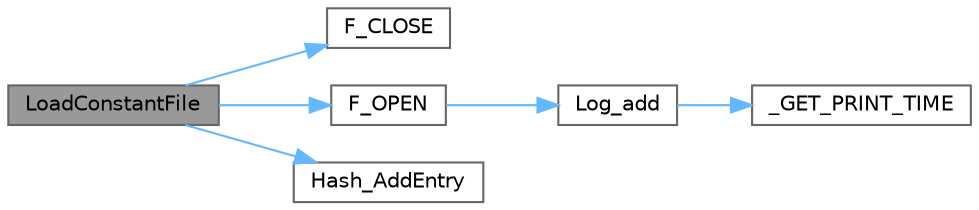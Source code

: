 digraph "LoadConstantFile"
{
 // LATEX_PDF_SIZE
  bgcolor="transparent";
  edge [fontname=Helvetica,fontsize=10,labelfontname=Helvetica,labelfontsize=10];
  node [fontname=Helvetica,fontsize=10,shape=box,height=0.2,width=0.4];
  rankdir="LR";
  Node1 [id="Node000001",label="LoadConstantFile",height=0.2,width=0.4,color="gray40", fillcolor="grey60", style="filled", fontcolor="black",tooltip=" "];
  Node1 -> Node2 [id="edge11_Node000001_Node000002",color="steelblue1",style="solid",tooltip=" "];
  Node2 [id="Node000002",label="F_CLOSE",height=0.2,width=0.4,color="grey40", fillcolor="white", style="filled",URL="$dc/d5d/a00278.html#ad62e6a72675aa7b389460e97f4e6d998",tooltip=" "];
  Node1 -> Node3 [id="edge12_Node000001_Node000003",color="steelblue1",style="solid",tooltip=" "];
  Node3 [id="Node000003",label="F_OPEN",height=0.2,width=0.4,color="grey40", fillcolor="white", style="filled",URL="$dc/d5d/a00278.html#a05d25080a4592a86386f6d0d3d48496c",tooltip=" "];
  Node3 -> Node4 [id="edge13_Node000003_Node000004",color="steelblue1",style="solid",tooltip=" "];
  Node4 [id="Node000004",label="Log_add",height=0.2,width=0.4,color="grey40", fillcolor="white", style="filled",URL="$d5/d42/a00269.html#a61353ebf0328d8bd1f61f224305e64bb",tooltip=" "];
  Node4 -> Node5 [id="edge14_Node000004_Node000005",color="steelblue1",style="solid",tooltip=" "];
  Node5 [id="Node000005",label="_GET_PRINT_TIME",height=0.2,width=0.4,color="grey40", fillcolor="white", style="filled",URL="$d5/d42/a00269.html#a89eb41300c751659cb27ad5955449bdc",tooltip=" "];
  Node1 -> Node6 [id="edge15_Node000001_Node000006",color="steelblue1",style="solid",tooltip=" "];
  Node6 [id="Node000006",label="Hash_AddEntry",height=0.2,width=0.4,color="grey40", fillcolor="white", style="filled",URL="$d5/d35/a00266.html#af0c750fb9a54f590b713d6526ed263fc",tooltip=" "];
}

